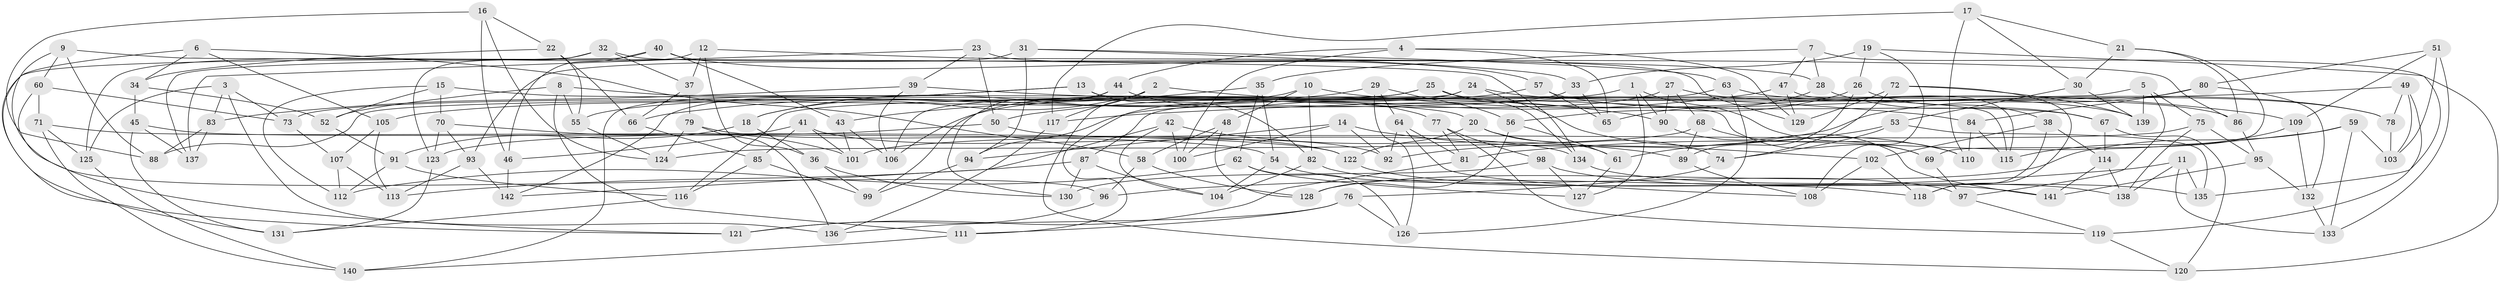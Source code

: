 // coarse degree distribution, {9: 0.05357142857142857, 15: 0.03571428571428571, 5: 0.08928571428571429, 4: 0.25, 12: 0.03571428571428571, 6: 0.30357142857142855, 8: 0.125, 7: 0.03571428571428571, 16: 0.017857142857142856, 3: 0.017857142857142856, 11: 0.017857142857142856, 10: 0.017857142857142856}
// Generated by graph-tools (version 1.1) at 2025/20/03/04/25 18:20:59]
// undirected, 142 vertices, 284 edges
graph export_dot {
graph [start="1"]
  node [color=gray90,style=filled];
  1;
  2;
  3;
  4;
  5;
  6;
  7;
  8;
  9;
  10;
  11;
  12;
  13;
  14;
  15;
  16;
  17;
  18;
  19;
  20;
  21;
  22;
  23;
  24;
  25;
  26;
  27;
  28;
  29;
  30;
  31;
  32;
  33;
  34;
  35;
  36;
  37;
  38;
  39;
  40;
  41;
  42;
  43;
  44;
  45;
  46;
  47;
  48;
  49;
  50;
  51;
  52;
  53;
  54;
  55;
  56;
  57;
  58;
  59;
  60;
  61;
  62;
  63;
  64;
  65;
  66;
  67;
  68;
  69;
  70;
  71;
  72;
  73;
  74;
  75;
  76;
  77;
  78;
  79;
  80;
  81;
  82;
  83;
  84;
  85;
  86;
  87;
  88;
  89;
  90;
  91;
  92;
  93;
  94;
  95;
  96;
  97;
  98;
  99;
  100;
  101;
  102;
  103;
  104;
  105;
  106;
  107;
  108;
  109;
  110;
  111;
  112;
  113;
  114;
  115;
  116;
  117;
  118;
  119;
  120;
  121;
  122;
  123;
  124;
  125;
  126;
  127;
  128;
  129;
  130;
  131;
  132;
  133;
  134;
  135;
  136;
  137;
  138;
  139;
  140;
  141;
  142;
  1 -- 90;
  1 -- 110;
  1 -- 127;
  1 -- 105;
  2 -- 18;
  2 -- 120;
  2 -- 117;
  2 -- 90;
  3 -- 83;
  3 -- 73;
  3 -- 125;
  3 -- 136;
  4 -- 129;
  4 -- 44;
  4 -- 100;
  4 -- 65;
  5 -- 139;
  5 -- 116;
  5 -- 75;
  5 -- 97;
  6 -- 58;
  6 -- 34;
  6 -- 121;
  6 -- 105;
  7 -- 35;
  7 -- 120;
  7 -- 47;
  7 -- 28;
  8 -- 69;
  8 -- 55;
  8 -- 111;
  8 -- 52;
  9 -- 96;
  9 -- 134;
  9 -- 88;
  9 -- 60;
  10 -- 82;
  10 -- 18;
  10 -- 48;
  10 -- 109;
  11 -- 133;
  11 -- 135;
  11 -- 96;
  11 -- 138;
  12 -- 125;
  12 -- 28;
  12 -- 36;
  12 -- 37;
  13 -- 115;
  13 -- 55;
  13 -- 140;
  13 -- 82;
  14 -- 100;
  14 -- 92;
  14 -- 102;
  14 -- 94;
  15 -- 20;
  15 -- 112;
  15 -- 52;
  15 -- 70;
  16 -- 88;
  16 -- 124;
  16 -- 46;
  16 -- 22;
  17 -- 117;
  17 -- 30;
  17 -- 21;
  17 -- 110;
  18 -- 36;
  18 -- 91;
  19 -- 135;
  19 -- 26;
  19 -- 33;
  19 -- 108;
  20 -- 61;
  20 -- 122;
  20 -- 74;
  21 -- 69;
  21 -- 30;
  21 -- 86;
  22 -- 55;
  22 -- 34;
  22 -- 66;
  23 -- 137;
  23 -- 129;
  23 -- 39;
  23 -- 50;
  24 -- 88;
  24 -- 110;
  24 -- 139;
  24 -- 99;
  25 -- 78;
  25 -- 134;
  25 -- 73;
  25 -- 106;
  26 -- 89;
  26 -- 38;
  26 -- 56;
  27 -- 94;
  27 -- 78;
  27 -- 90;
  27 -- 68;
  28 -- 67;
  28 -- 65;
  29 -- 56;
  29 -- 126;
  29 -- 66;
  29 -- 64;
  30 -- 139;
  30 -- 53;
  31 -- 63;
  31 -- 93;
  31 -- 33;
  31 -- 94;
  32 -- 123;
  32 -- 137;
  32 -- 86;
  32 -- 37;
  33 -- 111;
  33 -- 65;
  34 -- 45;
  34 -- 52;
  35 -- 43;
  35 -- 62;
  35 -- 54;
  36 -- 99;
  36 -- 130;
  37 -- 79;
  37 -- 66;
  38 -- 118;
  38 -- 114;
  38 -- 102;
  39 -- 106;
  39 -- 83;
  39 -- 84;
  40 -- 46;
  40 -- 57;
  40 -- 43;
  40 -- 131;
  41 -- 85;
  41 -- 46;
  41 -- 92;
  41 -- 101;
  42 -- 142;
  42 -- 100;
  42 -- 89;
  42 -- 104;
  43 -- 106;
  43 -- 101;
  44 -- 142;
  44 -- 77;
  44 -- 130;
  45 -- 54;
  45 -- 137;
  45 -- 131;
  46 -- 142;
  47 -- 50;
  47 -- 129;
  47 -- 115;
  48 -- 128;
  48 -- 58;
  48 -- 100;
  49 -- 78;
  49 -- 103;
  49 -- 119;
  49 -- 117;
  50 -- 134;
  50 -- 123;
  51 -- 80;
  51 -- 103;
  51 -- 109;
  51 -- 133;
  52 -- 91;
  53 -- 61;
  53 -- 74;
  53 -- 135;
  54 -- 97;
  54 -- 104;
  55 -- 124;
  56 -- 128;
  56 -- 61;
  57 -- 67;
  57 -- 106;
  57 -- 65;
  58 -- 128;
  58 -- 96;
  59 -- 133;
  59 -- 103;
  59 -- 81;
  59 -- 128;
  60 -- 121;
  60 -- 73;
  60 -- 71;
  61 -- 127;
  62 -- 127;
  62 -- 126;
  62 -- 112;
  63 -- 126;
  63 -- 87;
  63 -- 86;
  64 -- 92;
  64 -- 108;
  64 -- 81;
  66 -- 85;
  67 -- 120;
  67 -- 114;
  68 -- 89;
  68 -- 124;
  68 -- 69;
  69 -- 97;
  70 -- 101;
  70 -- 123;
  70 -- 93;
  71 -- 122;
  71 -- 125;
  71 -- 140;
  72 -- 118;
  72 -- 139;
  72 -- 74;
  72 -- 129;
  73 -- 107;
  74 -- 76;
  75 -- 138;
  75 -- 95;
  75 -- 101;
  76 -- 136;
  76 -- 126;
  76 -- 111;
  77 -- 119;
  77 -- 81;
  77 -- 98;
  78 -- 103;
  79 -- 124;
  79 -- 136;
  79 -- 122;
  80 -- 84;
  80 -- 92;
  80 -- 132;
  81 -- 121;
  82 -- 118;
  82 -- 104;
  83 -- 88;
  83 -- 137;
  84 -- 110;
  84 -- 115;
  85 -- 116;
  85 -- 99;
  86 -- 95;
  87 -- 104;
  87 -- 130;
  87 -- 113;
  89 -- 108;
  90 -- 141;
  91 -- 112;
  91 -- 116;
  93 -- 142;
  93 -- 113;
  94 -- 99;
  95 -- 132;
  95 -- 141;
  96 -- 121;
  97 -- 119;
  98 -- 135;
  98 -- 127;
  98 -- 130;
  102 -- 118;
  102 -- 108;
  105 -- 107;
  105 -- 113;
  107 -- 112;
  107 -- 113;
  109 -- 132;
  109 -- 115;
  111 -- 140;
  114 -- 138;
  114 -- 141;
  116 -- 131;
  117 -- 136;
  119 -- 120;
  122 -- 141;
  123 -- 131;
  125 -- 140;
  132 -- 133;
  134 -- 138;
}

